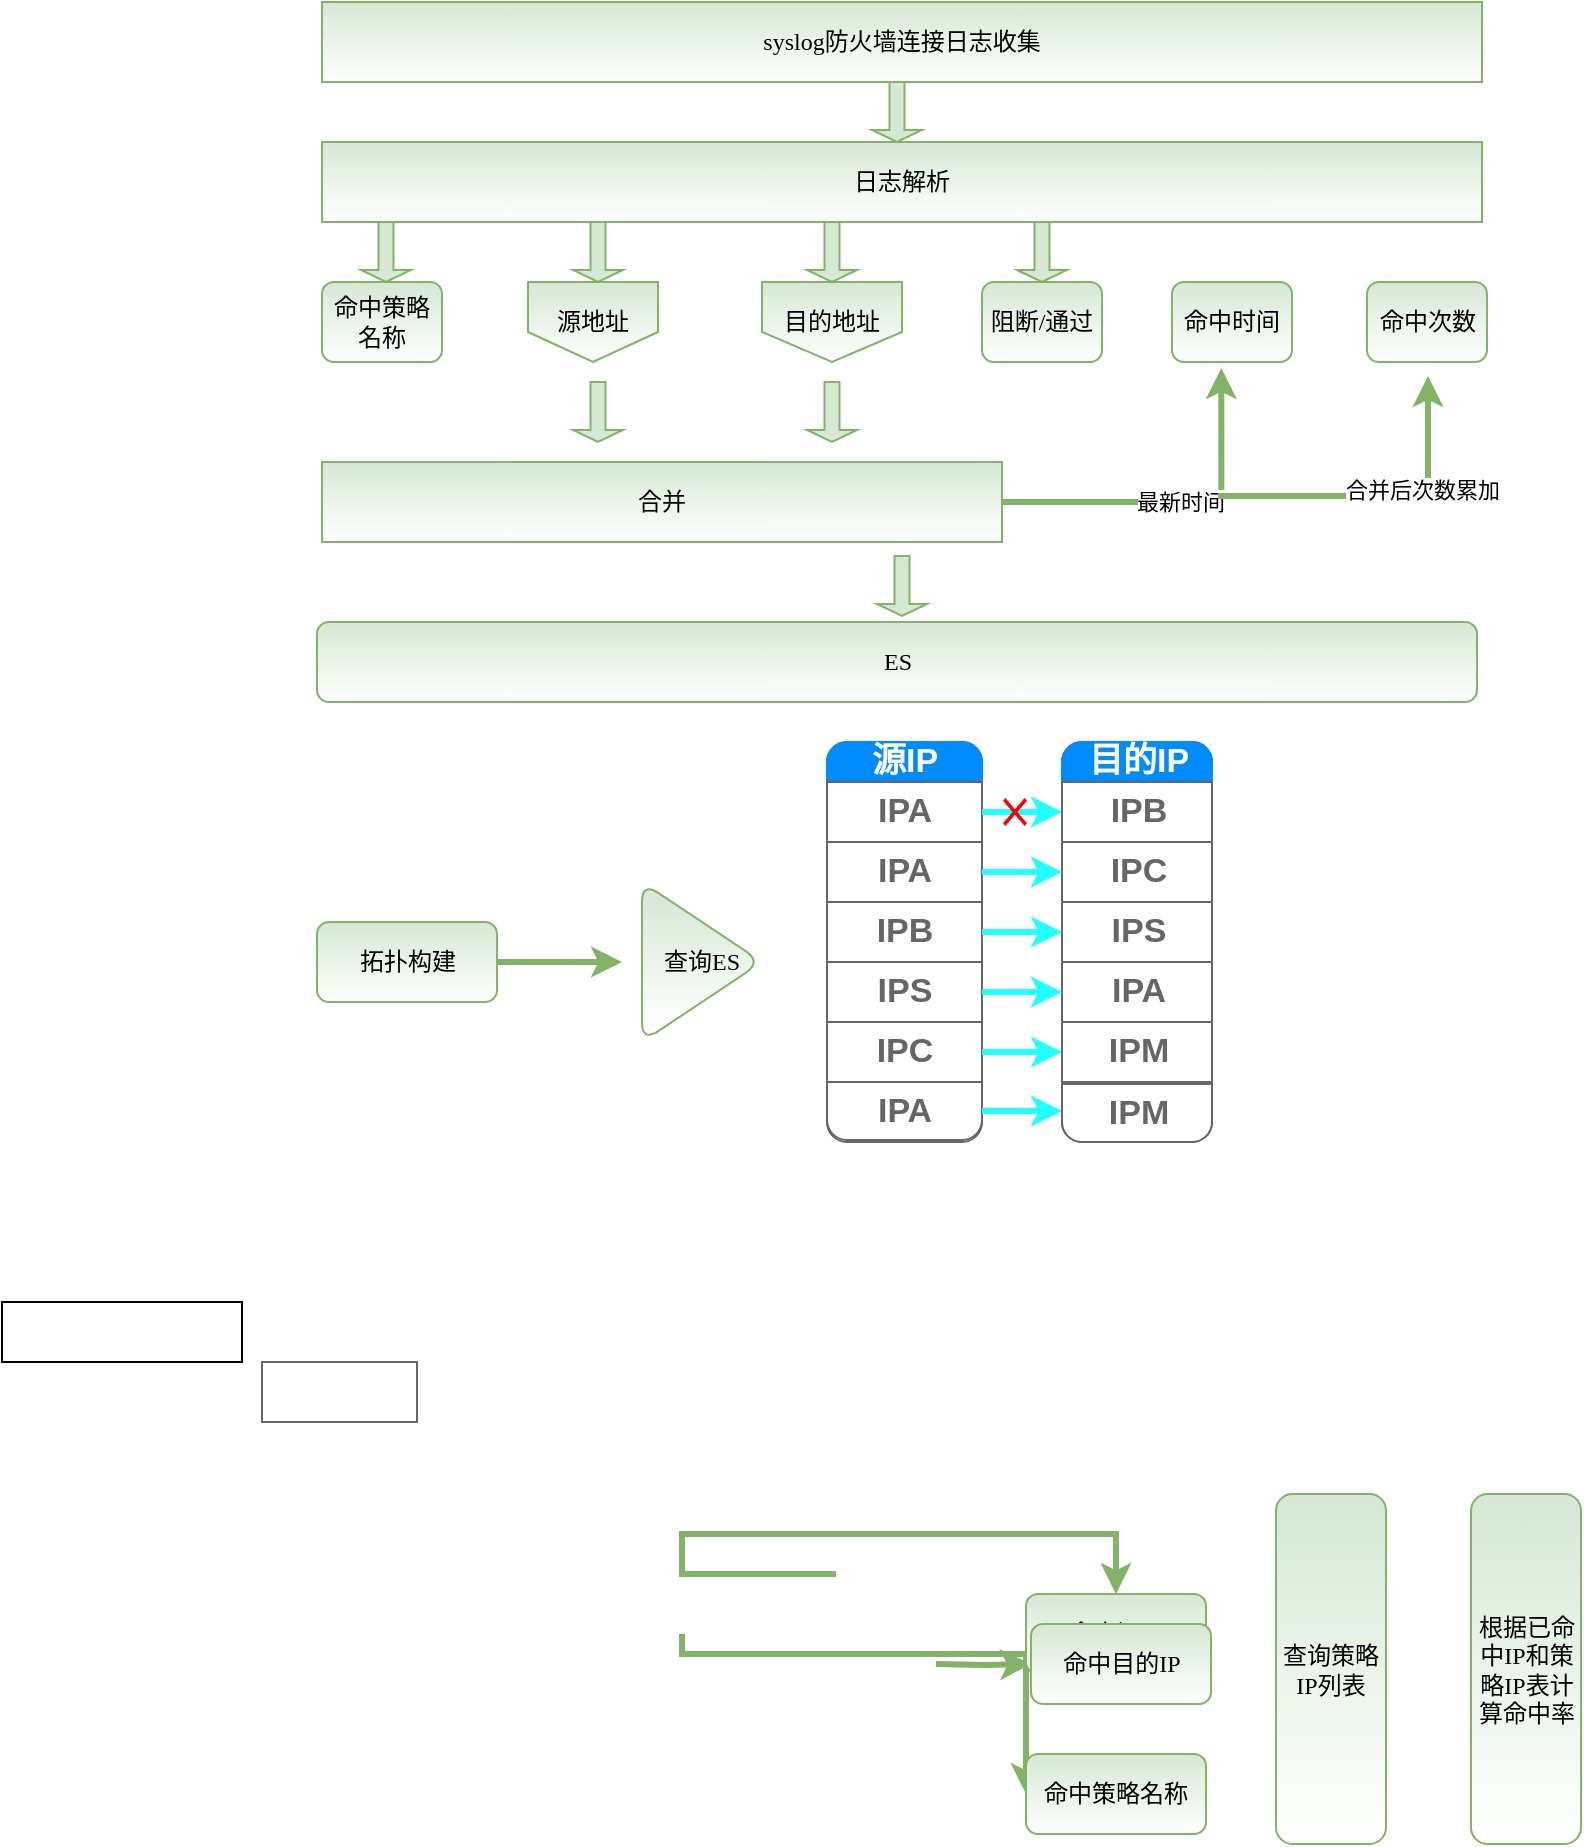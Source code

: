 <mxfile version="13.8.9-1" type="github">
  <diagram id="PffAFQd2I-EF13QZNPvq" name="Page-1">
    <mxGraphModel dx="1042" dy="603" grid="1" gridSize="10" guides="1" tooltips="1" connect="1" arrows="1" fold="1" page="1" pageScale="1" pageWidth="1169" pageHeight="826" math="0" shadow="0">
      <root>
        <mxCell id="0" />
        <mxCell id="1" parent="0" />
        <mxCell id="8tvUs0CyN3Y6ZN8EFVeN-10" value="syslog防火墙连接日志收集" style="rounded=0;whiteSpace=wrap;html=1;labelBackgroundColor=none;fontFamily=Verdana;align=center;fillColor=#d5e8d4;strokeColor=#82b366;gradientColor=#ffffff;" vertex="1" parent="1">
          <mxGeometry x="160" y="80" width="580" height="40" as="geometry" />
        </mxCell>
        <mxCell id="8tvUs0CyN3Y6ZN8EFVeN-12" value="日志解析" style="rounded=0;whiteSpace=wrap;html=1;labelBackgroundColor=none;fontFamily=Verdana;align=center;fillColor=#d5e8d4;strokeColor=#82b366;gradientColor=#ffffff;" vertex="1" parent="1">
          <mxGeometry x="160" y="150" width="580" height="40" as="geometry" />
        </mxCell>
        <mxCell id="8tvUs0CyN3Y6ZN8EFVeN-15" value="命中策略名称" style="rounded=1;whiteSpace=wrap;html=1;labelBackgroundColor=none;fontFamily=Verdana;align=center;fillColor=#d5e8d4;strokeColor=#82b366;gradientColor=#ffffff;" vertex="1" parent="1">
          <mxGeometry x="160" y="220" width="60" height="40" as="geometry" />
        </mxCell>
        <mxCell id="8tvUs0CyN3Y6ZN8EFVeN-18" value="命中时间" style="rounded=1;whiteSpace=wrap;html=1;labelBackgroundColor=none;fontFamily=Verdana;align=center;fillColor=#d5e8d4;strokeColor=#82b366;gradientColor=#ffffff;" vertex="1" parent="1">
          <mxGeometry x="585" y="220" width="60" height="40" as="geometry" />
        </mxCell>
        <mxCell id="8tvUs0CyN3Y6ZN8EFVeN-19" value="命中次数" style="rounded=1;whiteSpace=wrap;html=1;labelBackgroundColor=none;fontFamily=Verdana;align=center;fillColor=#d5e8d4;strokeColor=#82b366;gradientColor=#ffffff;" vertex="1" parent="1">
          <mxGeometry x="682.5" y="220" width="60" height="40" as="geometry" />
        </mxCell>
        <mxCell id="8tvUs0CyN3Y6ZN8EFVeN-31" value="最新时间" style="edgeStyle=orthogonalEdgeStyle;rounded=0;orthogonalLoop=1;jettySize=auto;html=1;fontFamily=Verdana;entryX=0.411;entryY=1.075;entryDx=0;entryDy=0;entryPerimeter=0;fillColor=#d5e8d4;strokeColor=#82b366;strokeWidth=3;" edge="1" parent="1" source="8tvUs0CyN3Y6ZN8EFVeN-20" target="8tvUs0CyN3Y6ZN8EFVeN-18">
          <mxGeometry relative="1" as="geometry">
            <mxPoint x="460" y="310" as="targetPoint" />
          </mxGeometry>
        </mxCell>
        <mxCell id="8tvUs0CyN3Y6ZN8EFVeN-39" style="edgeStyle=orthogonalEdgeStyle;rounded=0;orthogonalLoop=1;jettySize=auto;html=1;entryX=0.5;entryY=1;entryDx=0;entryDy=0;fontFamily=Verdana;fillColor=#d5e8d4;strokeColor=#82b366;jumpSize=6;strokeWidth=3;" edge="1" parent="1">
          <mxGeometry relative="1" as="geometry">
            <mxPoint x="608" y="327" as="sourcePoint" />
            <mxPoint x="713" y="267" as="targetPoint" />
            <Array as="points">
              <mxPoint x="713" y="327" />
            </Array>
          </mxGeometry>
        </mxCell>
        <mxCell id="8tvUs0CyN3Y6ZN8EFVeN-40" value="合并后次数累加" style="edgeLabel;html=1;align=center;verticalAlign=middle;resizable=0;points=[];fontFamily=Verdana;" vertex="1" connectable="0" parent="8tvUs0CyN3Y6ZN8EFVeN-39">
          <mxGeometry x="0.231" y="3" relative="1" as="geometry">
            <mxPoint as="offset" />
          </mxGeometry>
        </mxCell>
        <mxCell id="8tvUs0CyN3Y6ZN8EFVeN-20" value="合并" style="rounded=0;whiteSpace=wrap;html=1;labelBackgroundColor=none;fontFamily=Verdana;align=center;fillColor=#d5e8d4;strokeColor=#82b366;gradientColor=#ffffff;" vertex="1" parent="1">
          <mxGeometry x="160" y="310" width="340" height="40" as="geometry" />
        </mxCell>
        <mxCell id="8tvUs0CyN3Y6ZN8EFVeN-46" value="" style="shape=singleArrow;direction=south;whiteSpace=wrap;html=1;labelBackgroundColor=none;fontFamily=Verdana;align=center;fillColor=#d5e8d4;strokeColor=#82b366;" vertex="1" parent="1">
          <mxGeometry x="179.5" y="190" width="25" height="30" as="geometry" />
        </mxCell>
        <mxCell id="8tvUs0CyN3Y6ZN8EFVeN-52" value="" style="shape=singleArrow;direction=south;whiteSpace=wrap;html=1;labelBackgroundColor=none;fontFamily=Verdana;align=center;fillColor=#d5e8d4;strokeColor=#82b366;" vertex="1" parent="1">
          <mxGeometry x="285.5" y="190" width="25" height="30" as="geometry" />
        </mxCell>
        <mxCell id="8tvUs0CyN3Y6ZN8EFVeN-53" value="" style="shape=singleArrow;direction=south;whiteSpace=wrap;html=1;labelBackgroundColor=none;fontFamily=Verdana;align=center;fillColor=#d5e8d4;strokeColor=#82b366;" vertex="1" parent="1">
          <mxGeometry x="402.5" y="190" width="25" height="30" as="geometry" />
        </mxCell>
        <mxCell id="8tvUs0CyN3Y6ZN8EFVeN-54" value="" style="shape=singleArrow;direction=south;whiteSpace=wrap;html=1;labelBackgroundColor=none;fontFamily=Verdana;align=center;fillColor=#d5e8d4;strokeColor=#82b366;" vertex="1" parent="1">
          <mxGeometry x="435" y="120" width="25" height="30" as="geometry" />
        </mxCell>
        <mxCell id="8tvUs0CyN3Y6ZN8EFVeN-55" value="源地址" style="shape=offPageConnector;whiteSpace=wrap;html=1;labelBackgroundColor=none;fontFamily=Verdana;align=center;fillColor=#d5e8d4;strokeColor=#82b366;gradientColor=#ffffff;" vertex="1" parent="1">
          <mxGeometry x="263" y="220" width="65" height="40" as="geometry" />
        </mxCell>
        <mxCell id="8tvUs0CyN3Y6ZN8EFVeN-61" value="目的地址" style="shape=offPageConnector;whiteSpace=wrap;html=1;labelBackgroundColor=none;fontFamily=Verdana;align=center;fillColor=#d5e8d4;strokeColor=#82b366;gradientColor=#ffffff;" vertex="1" parent="1">
          <mxGeometry x="380" y="220" width="70" height="40" as="geometry" />
        </mxCell>
        <mxCell id="8tvUs0CyN3Y6ZN8EFVeN-65" value="" style="shape=singleArrow;direction=south;whiteSpace=wrap;html=1;labelBackgroundColor=none;fontFamily=Verdana;align=center;fillColor=#d5e8d4;strokeColor=#82b366;" vertex="1" parent="1">
          <mxGeometry x="285.5" y="270" width="25" height="30" as="geometry" />
        </mxCell>
        <mxCell id="8tvUs0CyN3Y6ZN8EFVeN-66" value="" style="shape=singleArrow;direction=south;whiteSpace=wrap;html=1;labelBackgroundColor=none;fontFamily=Verdana;align=center;fillColor=#d5e8d4;strokeColor=#82b366;" vertex="1" parent="1">
          <mxGeometry x="402.5" y="270" width="25" height="30" as="geometry" />
        </mxCell>
        <mxCell id="8tvUs0CyN3Y6ZN8EFVeN-80" value="" style="edgeStyle=orthogonalEdgeStyle;rounded=0;jumpSize=6;orthogonalLoop=1;jettySize=auto;html=1;strokeColor=#82b366;strokeWidth=3;fontFamily=Verdana;fillColor=#d5e8d4;" edge="1" parent="1" source="8tvUs0CyN3Y6ZN8EFVeN-75">
          <mxGeometry relative="1" as="geometry">
            <mxPoint x="310" y="560" as="targetPoint" />
          </mxGeometry>
        </mxCell>
        <mxCell id="8tvUs0CyN3Y6ZN8EFVeN-75" value="拓扑构建" style="rounded=1;whiteSpace=wrap;html=1;labelBackgroundColor=none;fontFamily=Verdana;align=center;fillColor=#d5e8d4;strokeColor=#82b366;gradientColor=#ffffff;" vertex="1" parent="1">
          <mxGeometry x="157.5" y="540" width="90" height="40" as="geometry" />
        </mxCell>
        <mxCell id="8tvUs0CyN3Y6ZN8EFVeN-76" value="ES" style="rounded=1;whiteSpace=wrap;html=1;labelBackgroundColor=none;fontFamily=Verdana;align=center;fillColor=#d5e8d4;strokeColor=#82b366;gradientColor=#ffffff;" vertex="1" parent="1">
          <mxGeometry x="157.5" y="390" width="580" height="40" as="geometry" />
        </mxCell>
        <mxCell id="8tvUs0CyN3Y6ZN8EFVeN-78" value="" style="shape=singleArrow;direction=south;whiteSpace=wrap;html=1;labelBackgroundColor=none;fontFamily=Verdana;align=center;fillColor=#d5e8d4;strokeColor=#82b366;" vertex="1" parent="1">
          <mxGeometry x="437.5" y="357" width="25" height="30" as="geometry" />
        </mxCell>
        <mxCell id="8tvUs0CyN3Y6ZN8EFVeN-86" style="edgeStyle=orthogonalEdgeStyle;rounded=0;jumpSize=6;orthogonalLoop=1;jettySize=auto;html=1;strokeColor=#82b366;strokeWidth=3;fontFamily=Verdana;fillColor=#d5e8d4;" edge="1" parent="1" target="8tvUs0CyN3Y6ZN8EFVeN-84">
          <mxGeometry relative="1" as="geometry">
            <mxPoint x="467" y="911" as="sourcePoint" />
          </mxGeometry>
        </mxCell>
        <mxCell id="8tvUs0CyN3Y6ZN8EFVeN-89" style="edgeStyle=orthogonalEdgeStyle;rounded=0;jumpSize=6;orthogonalLoop=1;jettySize=auto;html=1;strokeColor=#82b366;strokeWidth=3;fontFamily=Verdana;fillColor=#d5e8d4;" edge="1" parent="1" target="8tvUs0CyN3Y6ZN8EFVeN-83">
          <mxGeometry relative="1" as="geometry">
            <mxPoint x="407" y="596" as="targetPoint" />
            <mxPoint x="417" y="866" as="sourcePoint" />
            <Array as="points">
              <mxPoint x="340" y="866" />
              <mxPoint x="340" y="846" />
            </Array>
          </mxGeometry>
        </mxCell>
        <mxCell id="8tvUs0CyN3Y6ZN8EFVeN-90" style="edgeStyle=orthogonalEdgeStyle;rounded=0;jumpSize=6;orthogonalLoop=1;jettySize=auto;html=1;strokeColor=#82b366;strokeWidth=3;fontFamily=Verdana;entryX=0;entryY=0.5;entryDx=0;entryDy=0;fillColor=#d5e8d4;" edge="1" parent="1" target="8tvUs0CyN3Y6ZN8EFVeN-85">
          <mxGeometry relative="1" as="geometry">
            <mxPoint x="397" y="776" as="targetPoint" />
            <mxPoint x="340" y="896" as="sourcePoint" />
            <Array as="points">
              <mxPoint x="340" y="906" />
              <mxPoint x="512" y="906" />
            </Array>
          </mxGeometry>
        </mxCell>
        <mxCell id="8tvUs0CyN3Y6ZN8EFVeN-83" value="命中源IP" style="rounded=1;whiteSpace=wrap;html=1;labelBackgroundColor=none;fontFamily=Verdana;align=center;fillColor=#d5e8d4;strokeColor=#82b366;gradientColor=#ffffff;" vertex="1" parent="1">
          <mxGeometry x="512" y="876" width="90" height="40" as="geometry" />
        </mxCell>
        <mxCell id="8tvUs0CyN3Y6ZN8EFVeN-84" value="命中目的IP" style="rounded=1;whiteSpace=wrap;html=1;labelBackgroundColor=none;fontFamily=Verdana;align=center;fillColor=#d5e8d4;strokeColor=#82b366;gradientColor=#ffffff;" vertex="1" parent="1">
          <mxGeometry x="514.5" y="891" width="90" height="40" as="geometry" />
        </mxCell>
        <mxCell id="8tvUs0CyN3Y6ZN8EFVeN-85" value="命中策略名称" style="rounded=1;whiteSpace=wrap;html=1;labelBackgroundColor=none;fontFamily=Verdana;align=center;fillColor=#d5e8d4;strokeColor=#82b366;gradientColor=#ffffff;" vertex="1" parent="1">
          <mxGeometry x="512" y="956" width="90" height="40" as="geometry" />
        </mxCell>
        <mxCell id="8tvUs0CyN3Y6ZN8EFVeN-91" value="查询策略IP列表" style="rounded=1;whiteSpace=wrap;html=1;labelBackgroundColor=none;fontFamily=Verdana;align=center;fillColor=#d5e8d4;strokeColor=#82b366;gradientColor=#ffffff;" vertex="1" parent="1">
          <mxGeometry x="637" y="826" width="55" height="175" as="geometry" />
        </mxCell>
        <mxCell id="8tvUs0CyN3Y6ZN8EFVeN-92" value="根据已命中IP和策略IP表计算命中率" style="rounded=1;whiteSpace=wrap;html=1;labelBackgroundColor=none;fontFamily=Verdana;align=center;fillColor=#d5e8d4;strokeColor=#82b366;gradientColor=#ffffff;" vertex="1" parent="1">
          <mxGeometry x="734.5" y="826" width="55" height="175" as="geometry" />
        </mxCell>
        <mxCell id="8tvUs0CyN3Y6ZN8EFVeN-100" value="阻断/通过" style="rounded=1;whiteSpace=wrap;html=1;labelBackgroundColor=none;fontFamily=Verdana;align=center;fillColor=#d5e8d4;strokeColor=#82b366;gradientColor=#ffffff;" vertex="1" parent="1">
          <mxGeometry x="490" y="220" width="60" height="40" as="geometry" />
        </mxCell>
        <mxCell id="8tvUs0CyN3Y6ZN8EFVeN-101" value="" style="shape=singleArrow;direction=south;whiteSpace=wrap;html=1;labelBackgroundColor=none;fontFamily=Verdana;align=center;fillColor=#d5e8d4;strokeColor=#82b366;" vertex="1" parent="1">
          <mxGeometry x="507.5" y="190" width="25" height="30" as="geometry" />
        </mxCell>
        <mxCell id="8tvUs0CyN3Y6ZN8EFVeN-102" value="查询ES" style="triangle;whiteSpace=wrap;html=1;rounded=1;fontFamily=Verdana;strokeColor=#82b366;fillColor=#d5e8d4;gradientColor=#ffffff;" vertex="1" parent="1">
          <mxGeometry x="320" y="520" width="60" height="80" as="geometry" />
        </mxCell>
        <mxCell id="8tvUs0CyN3Y6ZN8EFVeN-128" value="" style="strokeWidth=1;shadow=0;dashed=0;align=center;html=1;shape=mxgraph.mockup.rrect;rSize=10;strokeColor=#666666;labelBackgroundColor=none;gradientColor=#ffffff;fontFamily=Verdana;" vertex="1" parent="1">
          <mxGeometry x="412.5" y="450" width="77.5" height="200" as="geometry" />
        </mxCell>
        <mxCell id="8tvUs0CyN3Y6ZN8EFVeN-130" value="" style="strokeColor=inherit;fillColor=inherit;gradientColor=inherit;strokeWidth=1;shadow=0;dashed=0;align=center;html=1;shape=mxgraph.mockup.rrect;rSize=0;fontSize=17;fontColor=#666666;fontStyle=1;resizeWidth=1;" vertex="1" parent="8tvUs0CyN3Y6ZN8EFVeN-128">
          <mxGeometry width="77.5" height="30" relative="1" as="geometry">
            <mxPoint x="-282.5" y="310" as="offset" />
          </mxGeometry>
        </mxCell>
        <mxCell id="8tvUs0CyN3Y6ZN8EFVeN-131" value="IPA" style="strokeColor=inherit;fillColor=inherit;gradientColor=inherit;strokeWidth=1;shadow=0;dashed=0;align=center;html=1;shape=mxgraph.mockup.bottomButton;rSize=10;fontSize=17;fontColor=#666666;fontStyle=1;resizeWidth=1;" vertex="1" parent="8tvUs0CyN3Y6ZN8EFVeN-128">
          <mxGeometry y="1" width="77.5" height="29" relative="1" as="geometry">
            <mxPoint y="-30" as="offset" />
          </mxGeometry>
        </mxCell>
        <mxCell id="8tvUs0CyN3Y6ZN8EFVeN-132" value="源IP" style="strokeWidth=1;shadow=0;dashed=0;align=center;html=1;shape=mxgraph.mockup.topButton;rSize=10;fontSize=17;fontColor=#ffffff;fontStyle=1;fillColor=#008cff;strokeColor=#008cff;resizeWidth=1;" vertex="1" parent="8tvUs0CyN3Y6ZN8EFVeN-128">
          <mxGeometry width="77.5" height="20" relative="1" as="geometry" />
        </mxCell>
        <mxCell id="8tvUs0CyN3Y6ZN8EFVeN-138" value="IPA" style="strokeColor=inherit;fillColor=inherit;gradientColor=inherit;strokeWidth=1;shadow=0;dashed=0;align=center;html=1;shape=mxgraph.mockup.rrect;rSize=0;fontSize=17;fontColor=#666666;fontStyle=1;resizeWidth=1;" vertex="1" parent="8tvUs0CyN3Y6ZN8EFVeN-128">
          <mxGeometry y="20" width="77.5" height="30" as="geometry" />
        </mxCell>
        <mxCell id="8tvUs0CyN3Y6ZN8EFVeN-144" value="IPA" style="strokeColor=inherit;fillColor=inherit;gradientColor=inherit;strokeWidth=1;shadow=0;dashed=0;align=center;html=1;shape=mxgraph.mockup.rrect;rSize=0;fontSize=17;fontColor=#666666;fontStyle=1;resizeWidth=1;" vertex="1" parent="8tvUs0CyN3Y6ZN8EFVeN-128">
          <mxGeometry y="50" width="77.5" height="30" as="geometry" />
        </mxCell>
        <mxCell id="8tvUs0CyN3Y6ZN8EFVeN-146" value="IPB" style="strokeColor=inherit;fillColor=inherit;gradientColor=inherit;strokeWidth=1;shadow=0;dashed=0;align=center;html=1;shape=mxgraph.mockup.rrect;rSize=0;fontSize=17;fontColor=#666666;fontStyle=1;resizeWidth=1;" vertex="1" parent="8tvUs0CyN3Y6ZN8EFVeN-128">
          <mxGeometry y="80" width="77.5" height="30" as="geometry" />
        </mxCell>
        <mxCell id="8tvUs0CyN3Y6ZN8EFVeN-148" value="IPS" style="strokeColor=inherit;fillColor=inherit;gradientColor=inherit;strokeWidth=1;shadow=0;dashed=0;align=center;html=1;shape=mxgraph.mockup.rrect;rSize=0;fontSize=17;fontColor=#666666;fontStyle=1;resizeWidth=1;" vertex="1" parent="8tvUs0CyN3Y6ZN8EFVeN-128">
          <mxGeometry y="110" width="77.5" height="30" as="geometry" />
        </mxCell>
        <mxCell id="8tvUs0CyN3Y6ZN8EFVeN-152" value="IPC" style="strokeColor=inherit;fillColor=inherit;gradientColor=inherit;strokeWidth=1;shadow=0;dashed=0;align=center;html=1;shape=mxgraph.mockup.rrect;rSize=0;fontSize=17;fontColor=#666666;fontStyle=1;resizeWidth=1;" vertex="1" parent="8tvUs0CyN3Y6ZN8EFVeN-128">
          <mxGeometry y="140" width="77.5" height="30" as="geometry" />
        </mxCell>
        <mxCell id="8tvUs0CyN3Y6ZN8EFVeN-171" style="edgeStyle=orthogonalEdgeStyle;rounded=0;jumpSize=6;orthogonalLoop=1;jettySize=auto;html=1;entryX=0;entryY=0.466;entryDx=0;entryDy=0;entryPerimeter=0;strokeColor=#21FFFF;strokeWidth=3;fontFamily=Verdana;" edge="1" parent="8tvUs0CyN3Y6ZN8EFVeN-128" source="8tvUs0CyN3Y6ZN8EFVeN-131" target="8tvUs0CyN3Y6ZN8EFVeN-162">
          <mxGeometry relative="1" as="geometry" />
        </mxCell>
        <mxCell id="8tvUs0CyN3Y6ZN8EFVeN-133" value="" style="strokeWidth=1;shadow=0;dashed=0;align=center;html=1;shape=mxgraph.mockup.rrect;rSize=10;strokeColor=#666666;labelBackgroundColor=none;gradientColor=#ffffff;fontFamily=Verdana;" vertex="1" parent="1">
          <mxGeometry x="530" y="450" width="75" height="200" as="geometry" />
        </mxCell>
        <mxCell id="8tvUs0CyN3Y6ZN8EFVeN-137" value="目的IP" style="strokeWidth=1;shadow=0;dashed=0;align=center;html=1;shape=mxgraph.mockup.topButton;rSize=10;fontSize=17;fontColor=#ffffff;fontStyle=1;fillColor=#008cff;strokeColor=#008cff;resizeWidth=1;" vertex="1" parent="8tvUs0CyN3Y6ZN8EFVeN-133">
          <mxGeometry width="75" height="20" relative="1" as="geometry" />
        </mxCell>
        <mxCell id="8tvUs0CyN3Y6ZN8EFVeN-139" value="IPB" style="strokeColor=inherit;fillColor=inherit;gradientColor=inherit;strokeWidth=1;shadow=0;dashed=0;align=center;html=1;shape=mxgraph.mockup.rrect;rSize=0;fontSize=17;fontColor=#666666;fontStyle=1;resizeWidth=1;" vertex="1" parent="8tvUs0CyN3Y6ZN8EFVeN-133">
          <mxGeometry y="20" width="75" height="30" as="geometry" />
        </mxCell>
        <mxCell id="8tvUs0CyN3Y6ZN8EFVeN-145" value="IPC" style="strokeColor=inherit;fillColor=inherit;gradientColor=inherit;strokeWidth=1;shadow=0;dashed=0;align=center;html=1;shape=mxgraph.mockup.rrect;rSize=0;fontSize=17;fontColor=#666666;fontStyle=1;resizeWidth=1;" vertex="1" parent="8tvUs0CyN3Y6ZN8EFVeN-133">
          <mxGeometry y="50" width="75" height="30" as="geometry" />
        </mxCell>
        <mxCell id="8tvUs0CyN3Y6ZN8EFVeN-147" value="IPS" style="strokeColor=inherit;fillColor=inherit;gradientColor=inherit;strokeWidth=1;shadow=0;dashed=0;align=center;html=1;shape=mxgraph.mockup.rrect;rSize=0;fontSize=17;fontColor=#666666;fontStyle=1;resizeWidth=1;" vertex="1" parent="8tvUs0CyN3Y6ZN8EFVeN-133">
          <mxGeometry y="80" width="75" height="30" as="geometry" />
        </mxCell>
        <mxCell id="8tvUs0CyN3Y6ZN8EFVeN-149" value="IPA" style="strokeColor=inherit;fillColor=inherit;gradientColor=inherit;strokeWidth=1;shadow=0;dashed=0;align=center;html=1;shape=mxgraph.mockup.rrect;rSize=0;fontSize=17;fontColor=#666666;fontStyle=1;resizeWidth=1;" vertex="1" parent="8tvUs0CyN3Y6ZN8EFVeN-133">
          <mxGeometry y="110" width="75" height="30" as="geometry" />
        </mxCell>
        <mxCell id="8tvUs0CyN3Y6ZN8EFVeN-151" value="IPM" style="strokeColor=inherit;fillColor=inherit;gradientColor=inherit;strokeWidth=1;shadow=0;dashed=0;align=center;html=1;shape=mxgraph.mockup.rrect;rSize=0;fontSize=17;fontColor=#666666;fontStyle=1;resizeWidth=1;" vertex="1" parent="8tvUs0CyN3Y6ZN8EFVeN-133">
          <mxGeometry y="140" width="75" height="30" as="geometry" />
        </mxCell>
        <mxCell id="8tvUs0CyN3Y6ZN8EFVeN-162" value="IPM" style="strokeColor=inherit;fillColor=inherit;gradientColor=inherit;strokeWidth=1;shadow=0;dashed=0;align=center;html=1;shape=mxgraph.mockup.bottomButton;rSize=10;fontSize=17;fontColor=#666666;fontStyle=1;resizeWidth=1;" vertex="1" parent="8tvUs0CyN3Y6ZN8EFVeN-133">
          <mxGeometry y="171" width="75" height="29" as="geometry" />
        </mxCell>
        <mxCell id="8tvUs0CyN3Y6ZN8EFVeN-141" style="edgeStyle=orthogonalEdgeStyle;rounded=0;jumpSize=6;orthogonalLoop=1;jettySize=auto;html=1;strokeColor=#21FFFF;strokeWidth=3;fontFamily=Verdana;" edge="1" parent="1" source="8tvUs0CyN3Y6ZN8EFVeN-138" target="8tvUs0CyN3Y6ZN8EFVeN-139">
          <mxGeometry relative="1" as="geometry">
            <Array as="points" />
          </mxGeometry>
        </mxCell>
        <mxCell id="8tvUs0CyN3Y6ZN8EFVeN-150" value="" style="strokeColor=inherit;fillColor=inherit;gradientColor=inherit;strokeWidth=1;shadow=0;dashed=0;align=center;html=1;shape=mxgraph.mockup.rrect;rSize=0;fontSize=17;fontColor=#666666;fontStyle=1;resizeWidth=1;" vertex="1" parent="1">
          <mxGeometry y="730" width="120" height="30" as="geometry" />
        </mxCell>
        <mxCell id="8tvUs0CyN3Y6ZN8EFVeN-140" value="" style="shape=mxgraph.mockup.markup.redX;fillColor=#ff0000;html=1;shadow=0;strokeColor=none;labelBackgroundColor=none;fontFamily=Verdana;align=center;" vertex="1" parent="1">
          <mxGeometry x="500.5" y="478" width="12" height="14" as="geometry" />
        </mxCell>
        <mxCell id="8tvUs0CyN3Y6ZN8EFVeN-166" style="edgeStyle=orthogonalEdgeStyle;rounded=0;jumpSize=6;orthogonalLoop=1;jettySize=auto;html=1;strokeColor=#21FFFF;strokeWidth=3;fontFamily=Verdana;" edge="1" parent="1" source="8tvUs0CyN3Y6ZN8EFVeN-144" target="8tvUs0CyN3Y6ZN8EFVeN-145">
          <mxGeometry relative="1" as="geometry" />
        </mxCell>
        <mxCell id="8tvUs0CyN3Y6ZN8EFVeN-167" style="edgeStyle=orthogonalEdgeStyle;rounded=0;jumpSize=6;orthogonalLoop=1;jettySize=auto;html=1;strokeColor=#21FFFF;strokeWidth=3;fontFamily=Verdana;" edge="1" parent="1" source="8tvUs0CyN3Y6ZN8EFVeN-146" target="8tvUs0CyN3Y6ZN8EFVeN-147">
          <mxGeometry relative="1" as="geometry" />
        </mxCell>
        <mxCell id="8tvUs0CyN3Y6ZN8EFVeN-168" style="edgeStyle=orthogonalEdgeStyle;rounded=0;jumpSize=6;orthogonalLoop=1;jettySize=auto;html=1;strokeColor=#21FFFF;strokeWidth=3;fontFamily=Verdana;" edge="1" parent="1" source="8tvUs0CyN3Y6ZN8EFVeN-148" target="8tvUs0CyN3Y6ZN8EFVeN-149">
          <mxGeometry relative="1" as="geometry" />
        </mxCell>
        <mxCell id="8tvUs0CyN3Y6ZN8EFVeN-169" style="edgeStyle=orthogonalEdgeStyle;rounded=0;jumpSize=6;orthogonalLoop=1;jettySize=auto;html=1;strokeColor=#21FFFF;strokeWidth=3;fontFamily=Verdana;" edge="1" parent="1" source="8tvUs0CyN3Y6ZN8EFVeN-152" target="8tvUs0CyN3Y6ZN8EFVeN-151">
          <mxGeometry relative="1" as="geometry" />
        </mxCell>
      </root>
    </mxGraphModel>
  </diagram>
</mxfile>
